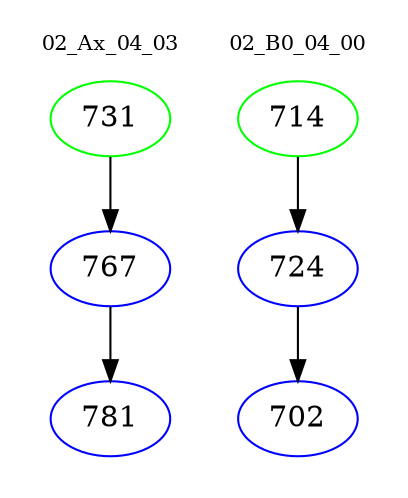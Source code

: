digraph{
subgraph cluster_0 {
color = white
label = "02_Ax_04_03";
fontsize=10;
T0_731 [label="731", color="green"]
T0_731 -> T0_767 [color="black"]
T0_767 [label="767", color="blue"]
T0_767 -> T0_781 [color="black"]
T0_781 [label="781", color="blue"]
}
subgraph cluster_1 {
color = white
label = "02_B0_04_00";
fontsize=10;
T1_714 [label="714", color="green"]
T1_714 -> T1_724 [color="black"]
T1_724 [label="724", color="blue"]
T1_724 -> T1_702 [color="black"]
T1_702 [label="702", color="blue"]
}
}
